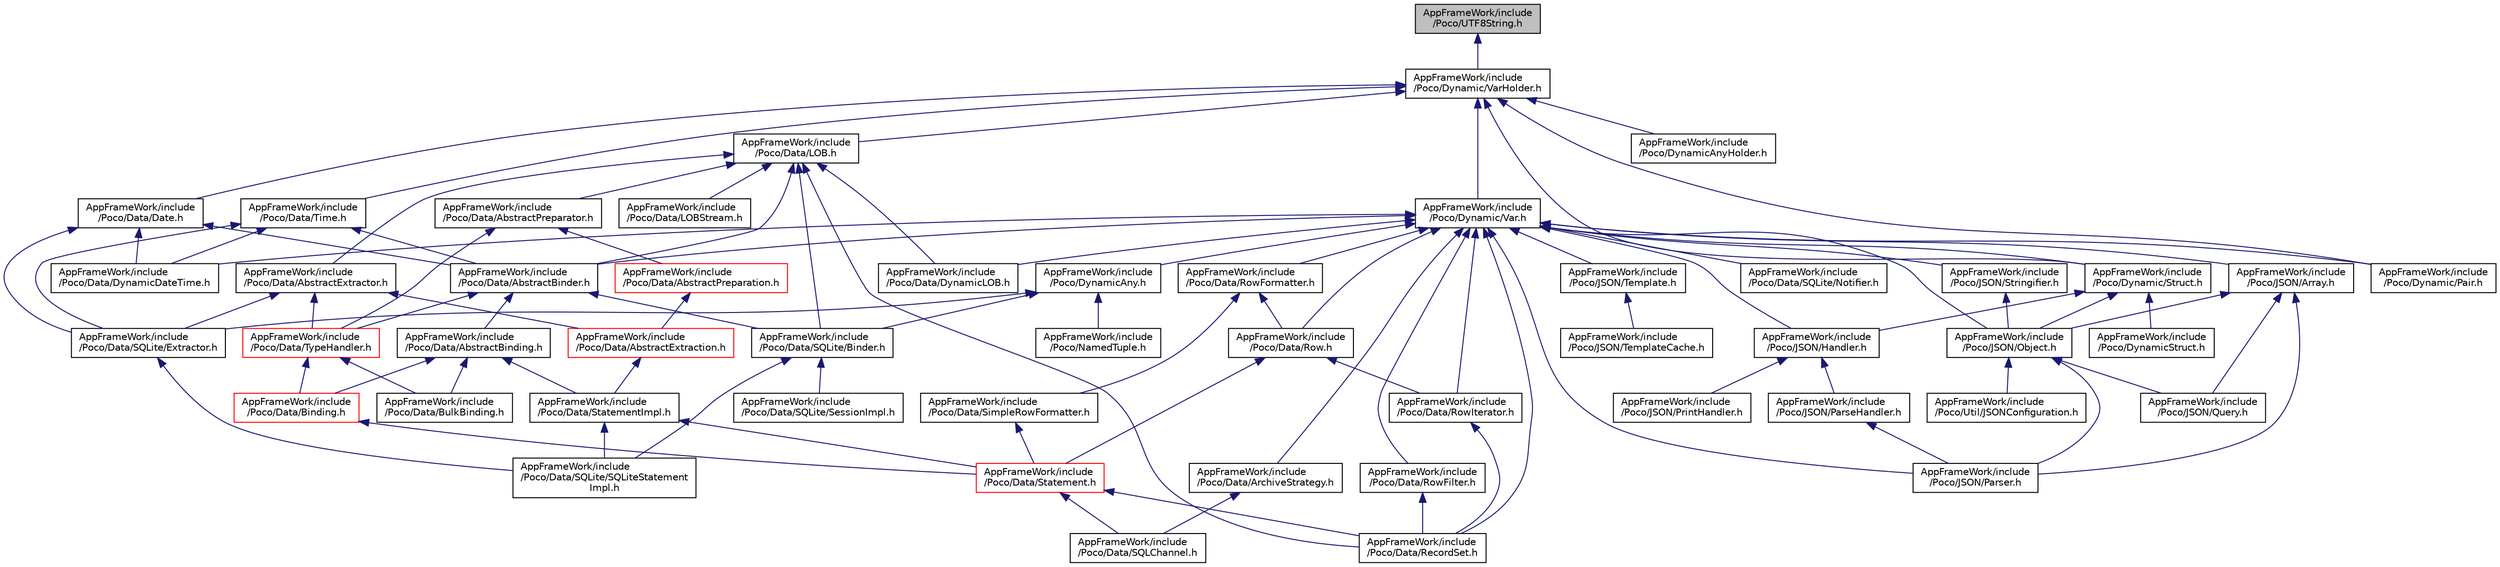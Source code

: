 digraph "AppFrameWork/include/Poco/UTF8String.h"
{
 // LATEX_PDF_SIZE
  edge [fontname="Helvetica",fontsize="10",labelfontname="Helvetica",labelfontsize="10"];
  node [fontname="Helvetica",fontsize="10",shape=record];
  Node1 [label="AppFrameWork/include\l/Poco/UTF8String.h",height=0.2,width=0.4,color="black", fillcolor="grey75", style="filled", fontcolor="black",tooltip=" "];
  Node1 -> Node2 [dir="back",color="midnightblue",fontsize="10",style="solid",fontname="Helvetica"];
  Node2 [label="AppFrameWork/include\l/Poco/Dynamic/VarHolder.h",height=0.2,width=0.4,color="black", fillcolor="white", style="filled",URL="$VarHolder_8h.html",tooltip=" "];
  Node2 -> Node3 [dir="back",color="midnightblue",fontsize="10",style="solid",fontname="Helvetica"];
  Node3 [label="AppFrameWork/include\l/Poco/Data/Date.h",height=0.2,width=0.4,color="black", fillcolor="white", style="filled",URL="$Date_8h.html",tooltip=" "];
  Node3 -> Node4 [dir="back",color="midnightblue",fontsize="10",style="solid",fontname="Helvetica"];
  Node4 [label="AppFrameWork/include\l/Poco/Data/AbstractBinder.h",height=0.2,width=0.4,color="black", fillcolor="white", style="filled",URL="$AbstractBinder_8h.html",tooltip=" "];
  Node4 -> Node5 [dir="back",color="midnightblue",fontsize="10",style="solid",fontname="Helvetica"];
  Node5 [label="AppFrameWork/include\l/Poco/Data/AbstractBinding.h",height=0.2,width=0.4,color="black", fillcolor="white", style="filled",URL="$AbstractBinding_8h.html",tooltip=" "];
  Node5 -> Node6 [dir="back",color="midnightblue",fontsize="10",style="solid",fontname="Helvetica"];
  Node6 [label="AppFrameWork/include\l/Poco/Data/Binding.h",height=0.2,width=0.4,color="red", fillcolor="white", style="filled",URL="$Binding_8h.html",tooltip=" "];
  Node6 -> Node20 [dir="back",color="midnightblue",fontsize="10",style="solid",fontname="Helvetica"];
  Node20 [label="AppFrameWork/include\l/Poco/Data/Statement.h",height=0.2,width=0.4,color="red", fillcolor="white", style="filled",URL="$Statement_8h.html",tooltip=" "];
  Node20 -> Node10 [dir="back",color="midnightblue",fontsize="10",style="solid",fontname="Helvetica"];
  Node10 [label="AppFrameWork/include\l/Poco/Data/RecordSet.h",height=0.2,width=0.4,color="black", fillcolor="white", style="filled",URL="$RecordSet_8h.html",tooltip=" "];
  Node20 -> Node9 [dir="back",color="midnightblue",fontsize="10",style="solid",fontname="Helvetica"];
  Node9 [label="AppFrameWork/include\l/Poco/Data/SQLChannel.h",height=0.2,width=0.4,color="black", fillcolor="white", style="filled",URL="$SQLChannel_8h.html",tooltip=" "];
  Node5 -> Node22 [dir="back",color="midnightblue",fontsize="10",style="solid",fontname="Helvetica"];
  Node22 [label="AppFrameWork/include\l/Poco/Data/BulkBinding.h",height=0.2,width=0.4,color="black", fillcolor="white", style="filled",URL="$BulkBinding_8h.html",tooltip=" "];
  Node5 -> Node23 [dir="back",color="midnightblue",fontsize="10",style="solid",fontname="Helvetica"];
  Node23 [label="AppFrameWork/include\l/Poco/Data/StatementImpl.h",height=0.2,width=0.4,color="black", fillcolor="white", style="filled",URL="$StatementImpl_8h.html",tooltip=" "];
  Node23 -> Node17 [dir="back",color="midnightblue",fontsize="10",style="solid",fontname="Helvetica"];
  Node17 [label="AppFrameWork/include\l/Poco/Data/SQLite/SQLiteStatement\lImpl.h",height=0.2,width=0.4,color="black", fillcolor="white", style="filled",URL="$SQLiteStatementImpl_8h.html",tooltip=" "];
  Node23 -> Node20 [dir="back",color="midnightblue",fontsize="10",style="solid",fontname="Helvetica"];
  Node4 -> Node24 [dir="back",color="midnightblue",fontsize="10",style="solid",fontname="Helvetica"];
  Node24 [label="AppFrameWork/include\l/Poco/Data/SQLite/Binder.h",height=0.2,width=0.4,color="black", fillcolor="white", style="filled",URL="$Binder_8h.html",tooltip=" "];
  Node24 -> Node25 [dir="back",color="midnightblue",fontsize="10",style="solid",fontname="Helvetica"];
  Node25 [label="AppFrameWork/include\l/Poco/Data/SQLite/SessionImpl.h",height=0.2,width=0.4,color="black", fillcolor="white", style="filled",URL="$SQLite_2SessionImpl_8h.html",tooltip=" "];
  Node24 -> Node17 [dir="back",color="midnightblue",fontsize="10",style="solid",fontname="Helvetica"];
  Node4 -> Node26 [dir="back",color="midnightblue",fontsize="10",style="solid",fontname="Helvetica"];
  Node26 [label="AppFrameWork/include\l/Poco/Data/TypeHandler.h",height=0.2,width=0.4,color="red", fillcolor="white", style="filled",URL="$TypeHandler_8h.html",tooltip=" "];
  Node26 -> Node6 [dir="back",color="midnightblue",fontsize="10",style="solid",fontname="Helvetica"];
  Node26 -> Node22 [dir="back",color="midnightblue",fontsize="10",style="solid",fontname="Helvetica"];
  Node3 -> Node30 [dir="back",color="midnightblue",fontsize="10",style="solid",fontname="Helvetica"];
  Node30 [label="AppFrameWork/include\l/Poco/Data/DynamicDateTime.h",height=0.2,width=0.4,color="black", fillcolor="white", style="filled",URL="$DynamicDateTime_8h.html",tooltip=" "];
  Node3 -> Node16 [dir="back",color="midnightblue",fontsize="10",style="solid",fontname="Helvetica"];
  Node16 [label="AppFrameWork/include\l/Poco/Data/SQLite/Extractor.h",height=0.2,width=0.4,color="black", fillcolor="white", style="filled",URL="$Extractor_8h.html",tooltip=" "];
  Node16 -> Node17 [dir="back",color="midnightblue",fontsize="10",style="solid",fontname="Helvetica"];
  Node2 -> Node31 [dir="back",color="midnightblue",fontsize="10",style="solid",fontname="Helvetica"];
  Node31 [label="AppFrameWork/include\l/Poco/Data/LOB.h",height=0.2,width=0.4,color="black", fillcolor="white", style="filled",URL="$LOB_8h.html",tooltip=" "];
  Node31 -> Node4 [dir="back",color="midnightblue",fontsize="10",style="solid",fontname="Helvetica"];
  Node31 -> Node32 [dir="back",color="midnightblue",fontsize="10",style="solid",fontname="Helvetica"];
  Node32 [label="AppFrameWork/include\l/Poco/Data/AbstractExtractor.h",height=0.2,width=0.4,color="black", fillcolor="white", style="filled",URL="$AbstractExtractor_8h.html",tooltip=" "];
  Node32 -> Node33 [dir="back",color="midnightblue",fontsize="10",style="solid",fontname="Helvetica"];
  Node33 [label="AppFrameWork/include\l/Poco/Data/AbstractExtraction.h",height=0.2,width=0.4,color="red", fillcolor="white", style="filled",URL="$AbstractExtraction_8h.html",tooltip=" "];
  Node33 -> Node23 [dir="back",color="midnightblue",fontsize="10",style="solid",fontname="Helvetica"];
  Node32 -> Node16 [dir="back",color="midnightblue",fontsize="10",style="solid",fontname="Helvetica"];
  Node32 -> Node26 [dir="back",color="midnightblue",fontsize="10",style="solid",fontname="Helvetica"];
  Node31 -> Node34 [dir="back",color="midnightblue",fontsize="10",style="solid",fontname="Helvetica"];
  Node34 [label="AppFrameWork/include\l/Poco/Data/AbstractPreparator.h",height=0.2,width=0.4,color="black", fillcolor="white", style="filled",URL="$AbstractPreparator_8h.html",tooltip=" "];
  Node34 -> Node35 [dir="back",color="midnightblue",fontsize="10",style="solid",fontname="Helvetica"];
  Node35 [label="AppFrameWork/include\l/Poco/Data/AbstractPreparation.h",height=0.2,width=0.4,color="red", fillcolor="white", style="filled",URL="$AbstractPreparation_8h.html",tooltip=" "];
  Node35 -> Node33 [dir="back",color="midnightblue",fontsize="10",style="solid",fontname="Helvetica"];
  Node34 -> Node26 [dir="back",color="midnightblue",fontsize="10",style="solid",fontname="Helvetica"];
  Node31 -> Node36 [dir="back",color="midnightblue",fontsize="10",style="solid",fontname="Helvetica"];
  Node36 [label="AppFrameWork/include\l/Poco/Data/DynamicLOB.h",height=0.2,width=0.4,color="black", fillcolor="white", style="filled",URL="$DynamicLOB_8h.html",tooltip=" "];
  Node31 -> Node37 [dir="back",color="midnightblue",fontsize="10",style="solid",fontname="Helvetica"];
  Node37 [label="AppFrameWork/include\l/Poco/Data/LOBStream.h",height=0.2,width=0.4,color="black", fillcolor="white", style="filled",URL="$LOBStream_8h.html",tooltip=" "];
  Node31 -> Node10 [dir="back",color="midnightblue",fontsize="10",style="solid",fontname="Helvetica"];
  Node31 -> Node24 [dir="back",color="midnightblue",fontsize="10",style="solid",fontname="Helvetica"];
  Node2 -> Node38 [dir="back",color="midnightblue",fontsize="10",style="solid",fontname="Helvetica"];
  Node38 [label="AppFrameWork/include\l/Poco/Data/Time.h",height=0.2,width=0.4,color="black", fillcolor="white", style="filled",URL="$Time_8h.html",tooltip=" "];
  Node38 -> Node4 [dir="back",color="midnightblue",fontsize="10",style="solid",fontname="Helvetica"];
  Node38 -> Node30 [dir="back",color="midnightblue",fontsize="10",style="solid",fontname="Helvetica"];
  Node38 -> Node16 [dir="back",color="midnightblue",fontsize="10",style="solid",fontname="Helvetica"];
  Node2 -> Node39 [dir="back",color="midnightblue",fontsize="10",style="solid",fontname="Helvetica"];
  Node39 [label="AppFrameWork/include\l/Poco/Dynamic/Pair.h",height=0.2,width=0.4,color="black", fillcolor="white", style="filled",URL="$Pair_8h.html",tooltip=" "];
  Node2 -> Node40 [dir="back",color="midnightblue",fontsize="10",style="solid",fontname="Helvetica"];
  Node40 [label="AppFrameWork/include\l/Poco/Dynamic/Struct.h",height=0.2,width=0.4,color="black", fillcolor="white", style="filled",URL="$Dynamic_2Struct_8h.html",tooltip=" "];
  Node40 -> Node41 [dir="back",color="midnightblue",fontsize="10",style="solid",fontname="Helvetica"];
  Node41 [label="AppFrameWork/include\l/Poco/DynamicStruct.h",height=0.2,width=0.4,color="black", fillcolor="white", style="filled",URL="$DynamicStruct_8h.html",tooltip=" "];
  Node40 -> Node42 [dir="back",color="midnightblue",fontsize="10",style="solid",fontname="Helvetica"];
  Node42 [label="AppFrameWork/include\l/Poco/JSON/Handler.h",height=0.2,width=0.4,color="black", fillcolor="white", style="filled",URL="$Handler_8h.html",tooltip=" "];
  Node42 -> Node43 [dir="back",color="midnightblue",fontsize="10",style="solid",fontname="Helvetica"];
  Node43 [label="AppFrameWork/include\l/Poco/JSON/ParseHandler.h",height=0.2,width=0.4,color="black", fillcolor="white", style="filled",URL="$ParseHandler_8h.html",tooltip=" "];
  Node43 -> Node44 [dir="back",color="midnightblue",fontsize="10",style="solid",fontname="Helvetica"];
  Node44 [label="AppFrameWork/include\l/Poco/JSON/Parser.h",height=0.2,width=0.4,color="black", fillcolor="white", style="filled",URL="$JSON_2Parser_8h.html",tooltip=" "];
  Node42 -> Node45 [dir="back",color="midnightblue",fontsize="10",style="solid",fontname="Helvetica"];
  Node45 [label="AppFrameWork/include\l/Poco/JSON/PrintHandler.h",height=0.2,width=0.4,color="black", fillcolor="white", style="filled",URL="$PrintHandler_8h.html",tooltip=" "];
  Node40 -> Node46 [dir="back",color="midnightblue",fontsize="10",style="solid",fontname="Helvetica"];
  Node46 [label="AppFrameWork/include\l/Poco/JSON/Object.h",height=0.2,width=0.4,color="black", fillcolor="white", style="filled",URL="$Object_8h.html",tooltip=" "];
  Node46 -> Node44 [dir="back",color="midnightblue",fontsize="10",style="solid",fontname="Helvetica"];
  Node46 -> Node47 [dir="back",color="midnightblue",fontsize="10",style="solid",fontname="Helvetica"];
  Node47 [label="AppFrameWork/include\l/Poco/JSON/Query.h",height=0.2,width=0.4,color="black", fillcolor="white", style="filled",URL="$Query_8h.html",tooltip=" "];
  Node46 -> Node48 [dir="back",color="midnightblue",fontsize="10",style="solid",fontname="Helvetica"];
  Node48 [label="AppFrameWork/include\l/Poco/Util/JSONConfiguration.h",height=0.2,width=0.4,color="black", fillcolor="white", style="filled",URL="$JSONConfiguration_8h.html",tooltip=" "];
  Node2 -> Node49 [dir="back",color="midnightblue",fontsize="10",style="solid",fontname="Helvetica"];
  Node49 [label="AppFrameWork/include\l/Poco/Dynamic/Var.h",height=0.2,width=0.4,color="black", fillcolor="white", style="filled",URL="$Var_8h.html",tooltip=" "];
  Node49 -> Node4 [dir="back",color="midnightblue",fontsize="10",style="solid",fontname="Helvetica"];
  Node49 -> Node8 [dir="back",color="midnightblue",fontsize="10",style="solid",fontname="Helvetica"];
  Node8 [label="AppFrameWork/include\l/Poco/Data/ArchiveStrategy.h",height=0.2,width=0.4,color="black", fillcolor="white", style="filled",URL="$Data_2ArchiveStrategy_8h.html",tooltip=" "];
  Node8 -> Node9 [dir="back",color="midnightblue",fontsize="10",style="solid",fontname="Helvetica"];
  Node49 -> Node30 [dir="back",color="midnightblue",fontsize="10",style="solid",fontname="Helvetica"];
  Node49 -> Node36 [dir="back",color="midnightblue",fontsize="10",style="solid",fontname="Helvetica"];
  Node49 -> Node10 [dir="back",color="midnightblue",fontsize="10",style="solid",fontname="Helvetica"];
  Node49 -> Node50 [dir="back",color="midnightblue",fontsize="10",style="solid",fontname="Helvetica"];
  Node50 [label="AppFrameWork/include\l/Poco/Data/Row.h",height=0.2,width=0.4,color="black", fillcolor="white", style="filled",URL="$Row_8h.html",tooltip=" "];
  Node50 -> Node51 [dir="back",color="midnightblue",fontsize="10",style="solid",fontname="Helvetica"];
  Node51 [label="AppFrameWork/include\l/Poco/Data/RowIterator.h",height=0.2,width=0.4,color="black", fillcolor="white", style="filled",URL="$RowIterator_8h.html",tooltip=" "];
  Node51 -> Node10 [dir="back",color="midnightblue",fontsize="10",style="solid",fontname="Helvetica"];
  Node50 -> Node20 [dir="back",color="midnightblue",fontsize="10",style="solid",fontname="Helvetica"];
  Node49 -> Node52 [dir="back",color="midnightblue",fontsize="10",style="solid",fontname="Helvetica"];
  Node52 [label="AppFrameWork/include\l/Poco/Data/RowFilter.h",height=0.2,width=0.4,color="black", fillcolor="white", style="filled",URL="$RowFilter_8h.html",tooltip=" "];
  Node52 -> Node10 [dir="back",color="midnightblue",fontsize="10",style="solid",fontname="Helvetica"];
  Node49 -> Node53 [dir="back",color="midnightblue",fontsize="10",style="solid",fontname="Helvetica"];
  Node53 [label="AppFrameWork/include\l/Poco/Data/RowFormatter.h",height=0.2,width=0.4,color="black", fillcolor="white", style="filled",URL="$RowFormatter_8h.html",tooltip=" "];
  Node53 -> Node50 [dir="back",color="midnightblue",fontsize="10",style="solid",fontname="Helvetica"];
  Node53 -> Node54 [dir="back",color="midnightblue",fontsize="10",style="solid",fontname="Helvetica"];
  Node54 [label="AppFrameWork/include\l/Poco/Data/SimpleRowFormatter.h",height=0.2,width=0.4,color="black", fillcolor="white", style="filled",URL="$SimpleRowFormatter_8h.html",tooltip=" "];
  Node54 -> Node20 [dir="back",color="midnightblue",fontsize="10",style="solid",fontname="Helvetica"];
  Node49 -> Node51 [dir="back",color="midnightblue",fontsize="10",style="solid",fontname="Helvetica"];
  Node49 -> Node14 [dir="back",color="midnightblue",fontsize="10",style="solid",fontname="Helvetica"];
  Node14 [label="AppFrameWork/include\l/Poco/Data/SQLite/Notifier.h",height=0.2,width=0.4,color="black", fillcolor="white", style="filled",URL="$Notifier_8h.html",tooltip=" "];
  Node49 -> Node39 [dir="back",color="midnightblue",fontsize="10",style="solid",fontname="Helvetica"];
  Node49 -> Node40 [dir="back",color="midnightblue",fontsize="10",style="solid",fontname="Helvetica"];
  Node49 -> Node55 [dir="back",color="midnightblue",fontsize="10",style="solid",fontname="Helvetica"];
  Node55 [label="AppFrameWork/include\l/Poco/DynamicAny.h",height=0.2,width=0.4,color="black", fillcolor="white", style="filled",URL="$DynamicAny_8h.html",tooltip=" "];
  Node55 -> Node24 [dir="back",color="midnightblue",fontsize="10",style="solid",fontname="Helvetica"];
  Node55 -> Node16 [dir="back",color="midnightblue",fontsize="10",style="solid",fontname="Helvetica"];
  Node55 -> Node56 [dir="back",color="midnightblue",fontsize="10",style="solid",fontname="Helvetica"];
  Node56 [label="AppFrameWork/include\l/Poco/NamedTuple.h",height=0.2,width=0.4,color="black", fillcolor="white", style="filled",URL="$NamedTuple_8h.html",tooltip=" "];
  Node49 -> Node57 [dir="back",color="midnightblue",fontsize="10",style="solid",fontname="Helvetica"];
  Node57 [label="AppFrameWork/include\l/Poco/JSON/Array.h",height=0.2,width=0.4,color="black", fillcolor="white", style="filled",URL="$JSON_2Array_8h.html",tooltip=" "];
  Node57 -> Node46 [dir="back",color="midnightblue",fontsize="10",style="solid",fontname="Helvetica"];
  Node57 -> Node44 [dir="back",color="midnightblue",fontsize="10",style="solid",fontname="Helvetica"];
  Node57 -> Node47 [dir="back",color="midnightblue",fontsize="10",style="solid",fontname="Helvetica"];
  Node49 -> Node42 [dir="back",color="midnightblue",fontsize="10",style="solid",fontname="Helvetica"];
  Node49 -> Node46 [dir="back",color="midnightblue",fontsize="10",style="solid",fontname="Helvetica"];
  Node49 -> Node44 [dir="back",color="midnightblue",fontsize="10",style="solid",fontname="Helvetica"];
  Node49 -> Node58 [dir="back",color="midnightblue",fontsize="10",style="solid",fontname="Helvetica"];
  Node58 [label="AppFrameWork/include\l/Poco/JSON/Stringifier.h",height=0.2,width=0.4,color="black", fillcolor="white", style="filled",URL="$Stringifier_8h.html",tooltip=" "];
  Node58 -> Node46 [dir="back",color="midnightblue",fontsize="10",style="solid",fontname="Helvetica"];
  Node49 -> Node59 [dir="back",color="midnightblue",fontsize="10",style="solid",fontname="Helvetica"];
  Node59 [label="AppFrameWork/include\l/Poco/JSON/Template.h",height=0.2,width=0.4,color="black", fillcolor="white", style="filled",URL="$Template_8h.html",tooltip=" "];
  Node59 -> Node60 [dir="back",color="midnightblue",fontsize="10",style="solid",fontname="Helvetica"];
  Node60 [label="AppFrameWork/include\l/Poco/JSON/TemplateCache.h",height=0.2,width=0.4,color="black", fillcolor="white", style="filled",URL="$TemplateCache_8h.html",tooltip=" "];
  Node2 -> Node61 [dir="back",color="midnightblue",fontsize="10",style="solid",fontname="Helvetica"];
  Node61 [label="AppFrameWork/include\l/Poco/DynamicAnyHolder.h",height=0.2,width=0.4,color="black", fillcolor="white", style="filled",URL="$DynamicAnyHolder_8h.html",tooltip=" "];
}
